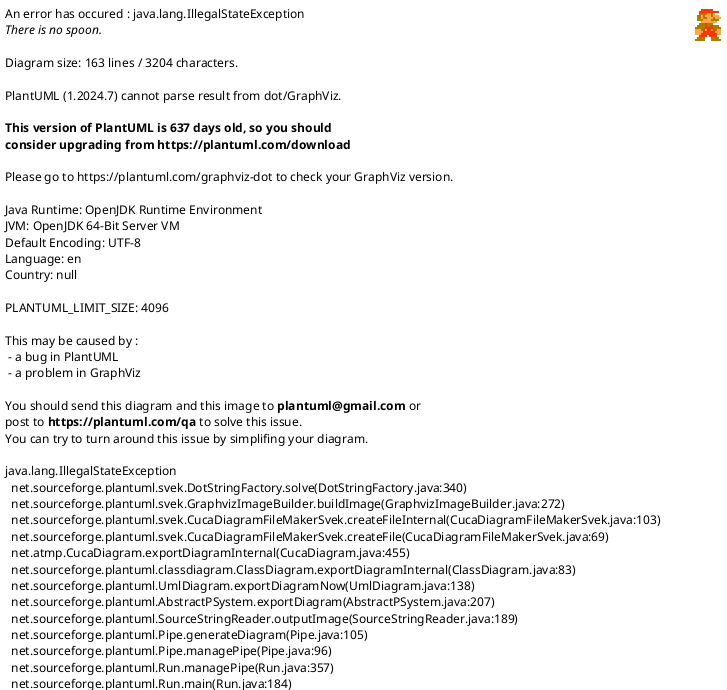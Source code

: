 @startuml 'ChessFor2'

skinparam Linetype ortho

title 'ChessFor2'

package Enums {
enum TileStatus {
    IDLE
    SELECTED
    MOVE_CANDIDATE
    KILL_CANDIDATE
}

enum PieceColor {
    WHITE
    BLACK
}

enum PieceType {
    TOWER
    HORSE
    BISHOP
    QUEEN
    KING
    PAWN
}

enum GameResult {
    NONE,
    DEFEAT,
    DRAW
}
}

class ChessFor2 {
    + getGameTurn() : GameTurn
    + positionClicked(p:Position)
    + exitGame()
    + getTile(p : Position) : Tile*
}

class Tile {
    - status : TileStatus
    + Tile(c:TileColor)
    + setStatus() : TileStatus
    + setStatus(s:TileStatus)
    + setPiece(p:Piece)
    + isEmpty() : Boolean
    + getPiece() : Piece
    + clear()
}
Tile "1" -- "0..1" Piece

class ChessBoard {
    + getTile(p : Position) : Tile*
}
ChessFor2 "1" -right- "1" ChessBoard
ChessBoard "1" -- "64" Tile
ChessBoard "1" -- "0..1" Position : -tileSelected

class BaseUserIO {
    + BaseUserIO(game : ChessFor2)
}
ChessFor2 "1" -- "1" BaseUserIO

package GUI {
class Gui {
    + Gui(game : ChessFor2)
    + startInputCapture()
}
BaseUserIO <|-- Gui

class GuiRenderHelper {
    + GuiRenderHelper(window : Window, renderer : Renderer, game : ChessFor2)
    + getOffsetX() : Integer
    + getOffsetY() : Integer
    + getTileSize() : Integer
}
Gui "1" -left- "1" GuiRenderHelper
class GuiInputHelper {
    + GuiInputHelper(tileClickCb : Function, exitCb : Function)
    - inputLoop()
}
Gui "1" -down- "1" GuiInputHelper
}

abstract Piece {
    # color : PieceColor
    + getColor()) : PieceColor
    + {abstract} getType() : PieceType
    + {abstract} getMoves(p:Position) : List<Position>
    + {static} create(type : PieceType,  color : PieceColor) : Piece
}

class Pawn {
    + getType() : PieceType
    - direction : Integer
    + getMoves(p:Position) : List<Position>
}
Piece <|-left- Pawn

class Horse {
    + getType() : PieceType
    + getMoves(p:Position) : List<Position>
}
Piece <|-right- Horse

class LinearMovingPiece {
    # getMoves(directions List<Direction>, p:Position) : List<Position>
}
Piece <|-down- LinearMovingPiece

class Tower {
    + getType() : PieceType
    + getMoves(p:Position) : List<Position>
}
LinearMovingPiece <|-left- Tower

class Bishop {
    + getType() : PieceType
    + getMoves(p:Position) : List<Position>
}
LinearMovingPiece <|-right- Bishop

class Queen {
    + getType() : PieceType
    + getMoves(p:Position) : List<Position>
}
LinearMovingPiece <|-down- Queen

class King {
    + getType() : PieceType
    + getMoves(p:Position) : List<Position>
}
LinearMovingPiece <|-down- King

class Position {
    - x : Integer
    - y : Integer
    + Position(row:Integer, col:Integer)
    + getX() : Integer
    + getY() : Integer
}

ChessFor2 ..> Position

class GameTurn {
    - currentPlayer : PieceColor
'   - remainingTime : Chrono
    + getCurrentPlayer() : PieceColor
    + changeTurn()
}
ChessFor2 "1" *-- "1" GameTurn

class GameAnalyzer {
    + checkGameOver(currentPlayer : PieceColor) : GameResult
    + checkMovement(src : Position, dst : Position) : Boolean
    + movePiece(src : Position, dst : Position)
    + getMoves(p:Position) : List<Position>
    - List<Map<Piece*, Position>> : m_piecesByPlayer
}
ChessFor2 "1" *-- "1" GameAnalyzer
@enduml
